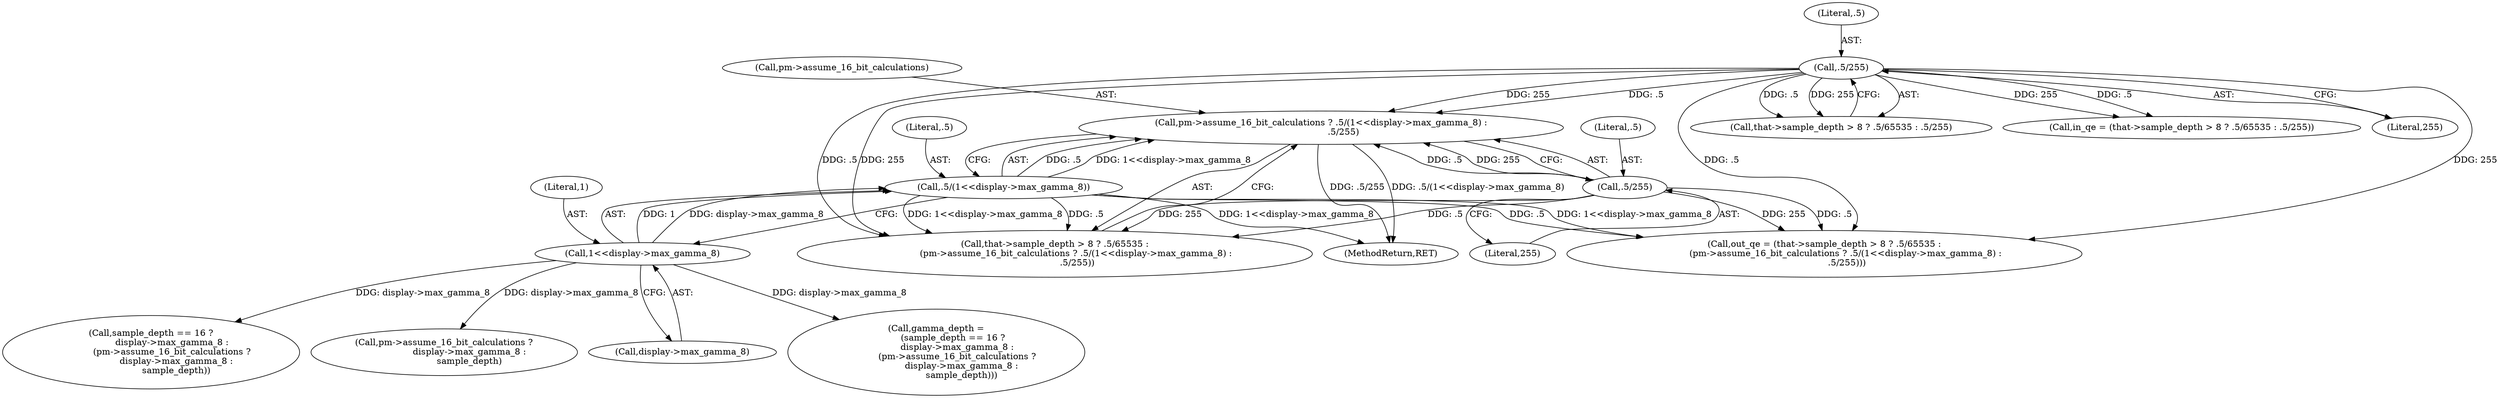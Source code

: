 digraph "0_Android_9d4853418ab2f754c2b63e091c29c5529b8b86ca_77@pointer" {
"1000321" [label="(Call,pm->assume_16_bit_calculations ? .5/(1<<display->max_gamma_8) :\n                .5/255)"];
"1000325" [label="(Call,.5/(1<<display->max_gamma_8))"];
"1000327" [label="(Call,1<<display->max_gamma_8)"];
"1000332" [label="(Call,.5/255)"];
"1000306" [label="(Call,.5/255)"];
"1000306" [label="(Call,.5/255)"];
"1000685" [label="(Call,sample_depth == 16 ?\n               display->max_gamma_8 :\n               (pm->assume_16_bit_calculations ?\n                  display->max_gamma_8 :\n                  sample_depth))"];
"1001325" [label="(MethodReturn,RET)"];
"1000321" [label="(Call,pm->assume_16_bit_calculations ? .5/(1<<display->max_gamma_8) :\n                .5/255)"];
"1000312" [label="(Call,that->sample_depth > 8 ? .5/65535 :\n               (pm->assume_16_bit_calculations ? .5/(1<<display->max_gamma_8) :\n                .5/255))"];
"1000325" [label="(Call,.5/(1<<display->max_gamma_8))"];
"1000322" [label="(Call,pm->assume_16_bit_calculations)"];
"1000692" [label="(Call,pm->assume_16_bit_calculations ?\n                  display->max_gamma_8 :\n                  sample_depth)"];
"1000326" [label="(Literal,.5)"];
"1000328" [label="(Literal,1)"];
"1000307" [label="(Literal,.5)"];
"1000297" [label="(Call,that->sample_depth > 8 ? .5/65535 : .5/255)"];
"1000329" [label="(Call,display->max_gamma_8)"];
"1000334" [label="(Literal,255)"];
"1000310" [label="(Call,out_qe = (that->sample_depth > 8 ? .5/65535 :\n               (pm->assume_16_bit_calculations ? .5/(1<<display->max_gamma_8) :\n                .5/255)))"];
"1000683" [label="(Call,gamma_depth =\n            (sample_depth == 16 ?\n               display->max_gamma_8 :\n               (pm->assume_16_bit_calculations ?\n                  display->max_gamma_8 :\n                  sample_depth)))"];
"1000295" [label="(Call,in_qe = (that->sample_depth > 8 ? .5/65535 : .5/255))"];
"1000333" [label="(Literal,.5)"];
"1000332" [label="(Call,.5/255)"];
"1000308" [label="(Literal,255)"];
"1000327" [label="(Call,1<<display->max_gamma_8)"];
"1000321" -> "1000312"  [label="AST: "];
"1000321" -> "1000325"  [label="CFG: "];
"1000321" -> "1000332"  [label="CFG: "];
"1000322" -> "1000321"  [label="AST: "];
"1000325" -> "1000321"  [label="AST: "];
"1000332" -> "1000321"  [label="AST: "];
"1000312" -> "1000321"  [label="CFG: "];
"1000321" -> "1001325"  [label="DDG: .5/255"];
"1000321" -> "1001325"  [label="DDG: .5/(1<<display->max_gamma_8)"];
"1000325" -> "1000321"  [label="DDG: .5"];
"1000325" -> "1000321"  [label="DDG: 1<<display->max_gamma_8"];
"1000332" -> "1000321"  [label="DDG: .5"];
"1000332" -> "1000321"  [label="DDG: 255"];
"1000306" -> "1000321"  [label="DDG: .5"];
"1000306" -> "1000321"  [label="DDG: 255"];
"1000325" -> "1000327"  [label="CFG: "];
"1000326" -> "1000325"  [label="AST: "];
"1000327" -> "1000325"  [label="AST: "];
"1000325" -> "1001325"  [label="DDG: 1<<display->max_gamma_8"];
"1000325" -> "1000310"  [label="DDG: .5"];
"1000325" -> "1000310"  [label="DDG: 1<<display->max_gamma_8"];
"1000325" -> "1000312"  [label="DDG: .5"];
"1000325" -> "1000312"  [label="DDG: 1<<display->max_gamma_8"];
"1000327" -> "1000325"  [label="DDG: 1"];
"1000327" -> "1000325"  [label="DDG: display->max_gamma_8"];
"1000327" -> "1000329"  [label="CFG: "];
"1000328" -> "1000327"  [label="AST: "];
"1000329" -> "1000327"  [label="AST: "];
"1000327" -> "1000683"  [label="DDG: display->max_gamma_8"];
"1000327" -> "1000685"  [label="DDG: display->max_gamma_8"];
"1000327" -> "1000692"  [label="DDG: display->max_gamma_8"];
"1000332" -> "1000334"  [label="CFG: "];
"1000333" -> "1000332"  [label="AST: "];
"1000334" -> "1000332"  [label="AST: "];
"1000332" -> "1000310"  [label="DDG: .5"];
"1000332" -> "1000310"  [label="DDG: 255"];
"1000332" -> "1000312"  [label="DDG: .5"];
"1000332" -> "1000312"  [label="DDG: 255"];
"1000306" -> "1000297"  [label="AST: "];
"1000306" -> "1000308"  [label="CFG: "];
"1000307" -> "1000306"  [label="AST: "];
"1000308" -> "1000306"  [label="AST: "];
"1000297" -> "1000306"  [label="CFG: "];
"1000306" -> "1000295"  [label="DDG: .5"];
"1000306" -> "1000295"  [label="DDG: 255"];
"1000306" -> "1000297"  [label="DDG: .5"];
"1000306" -> "1000297"  [label="DDG: 255"];
"1000306" -> "1000310"  [label="DDG: .5"];
"1000306" -> "1000310"  [label="DDG: 255"];
"1000306" -> "1000312"  [label="DDG: .5"];
"1000306" -> "1000312"  [label="DDG: 255"];
}
